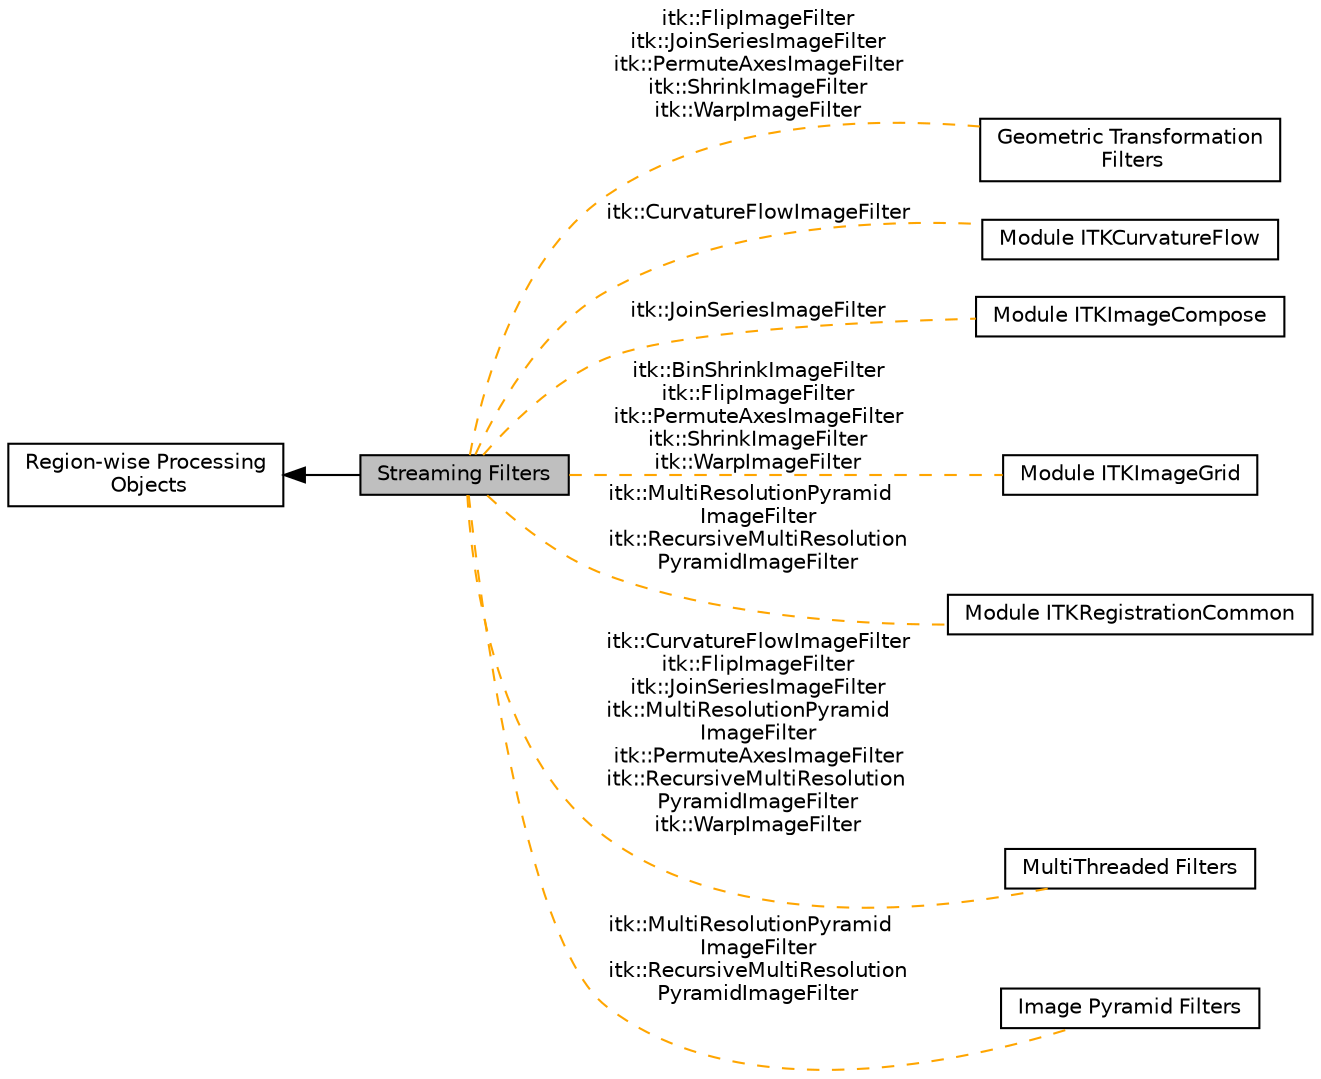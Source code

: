 digraph "Streaming Filters"
{
  edge [fontname="Helvetica",fontsize="10",labelfontname="Helvetica",labelfontsize="10"];
  node [fontname="Helvetica",fontsize="10",shape=box];
  rankdir=LR;
  Node6 [label="Geometric Transformation\l Filters",height=0.2,width=0.4,color="black", fillcolor="white", style="filled",URL="$group__GeometricTransform.html",tooltip=" "];
  Node5 [label="Module ITKCurvatureFlow",height=0.2,width=0.4,color="black", fillcolor="white", style="filled",URL="$group__ITKCurvatureFlow.html",tooltip=" "];
  Node7 [label="Module ITKImageCompose",height=0.2,width=0.4,color="black", fillcolor="white", style="filled",URL="$group__ITKImageCompose.html",tooltip=" "];
  Node3 [label="Module ITKImageGrid",height=0.2,width=0.4,color="black", fillcolor="white", style="filled",URL="$group__ITKImageGrid.html",tooltip=" "];
  Node9 [label="Module ITKRegistrationCommon",height=0.2,width=0.4,color="black", fillcolor="white", style="filled",URL="$group__ITKRegistrationCommon.html",tooltip=" "];
  Node4 [label="MultiThreaded Filters",height=0.2,width=0.4,color="black", fillcolor="white", style="filled",URL="$group__MultiThreaded.html",tooltip=" "];
  Node8 [label="Image Pyramid Filters",height=0.2,width=0.4,color="black", fillcolor="white", style="filled",URL="$group__PyramidImageFilter.html",tooltip=" "];
  Node1 [label="Streaming Filters",height=0.2,width=0.4,color="black", fillcolor="grey75", style="filled", fontcolor="black",tooltip=" "];
  Node2 [label="Region-wise Processing\l Objects",height=0.2,width=0.4,color="black", fillcolor="white", style="filled",URL="$group__StreamingGroup.html",tooltip=" "];
  Node2->Node1 [shape=plaintext, dir="back", style="solid"];
  Node1->Node3 [shape=plaintext, label="itk::BinShrinkImageFilter\nitk::FlipImageFilter\nitk::PermuteAxesImageFilter\nitk::ShrinkImageFilter\nitk::WarpImageFilter", color="orange", dir="none", style="dashed"];
  Node1->Node4 [shape=plaintext, label="itk::CurvatureFlowImageFilter\nitk::FlipImageFilter\nitk::JoinSeriesImageFilter\nitk::MultiResolutionPyramid\lImageFilter\nitk::PermuteAxesImageFilter\nitk::RecursiveMultiResolution\lPyramidImageFilter\nitk::WarpImageFilter", color="orange", dir="none", style="dashed"];
  Node1->Node5 [shape=plaintext, label="itk::CurvatureFlowImageFilter", color="orange", dir="none", style="dashed"];
  Node1->Node6 [shape=plaintext, label="itk::FlipImageFilter\nitk::JoinSeriesImageFilter\nitk::PermuteAxesImageFilter\nitk::ShrinkImageFilter\nitk::WarpImageFilter", color="orange", dir="none", style="dashed"];
  Node1->Node7 [shape=plaintext, label="itk::JoinSeriesImageFilter", color="orange", dir="none", style="dashed"];
  Node1->Node8 [shape=plaintext, label="itk::MultiResolutionPyramid\lImageFilter\nitk::RecursiveMultiResolution\lPyramidImageFilter", color="orange", dir="none", style="dashed"];
  Node1->Node9 [shape=plaintext, label="itk::MultiResolutionPyramid\lImageFilter\nitk::RecursiveMultiResolution\lPyramidImageFilter", color="orange", dir="none", style="dashed"];
}
